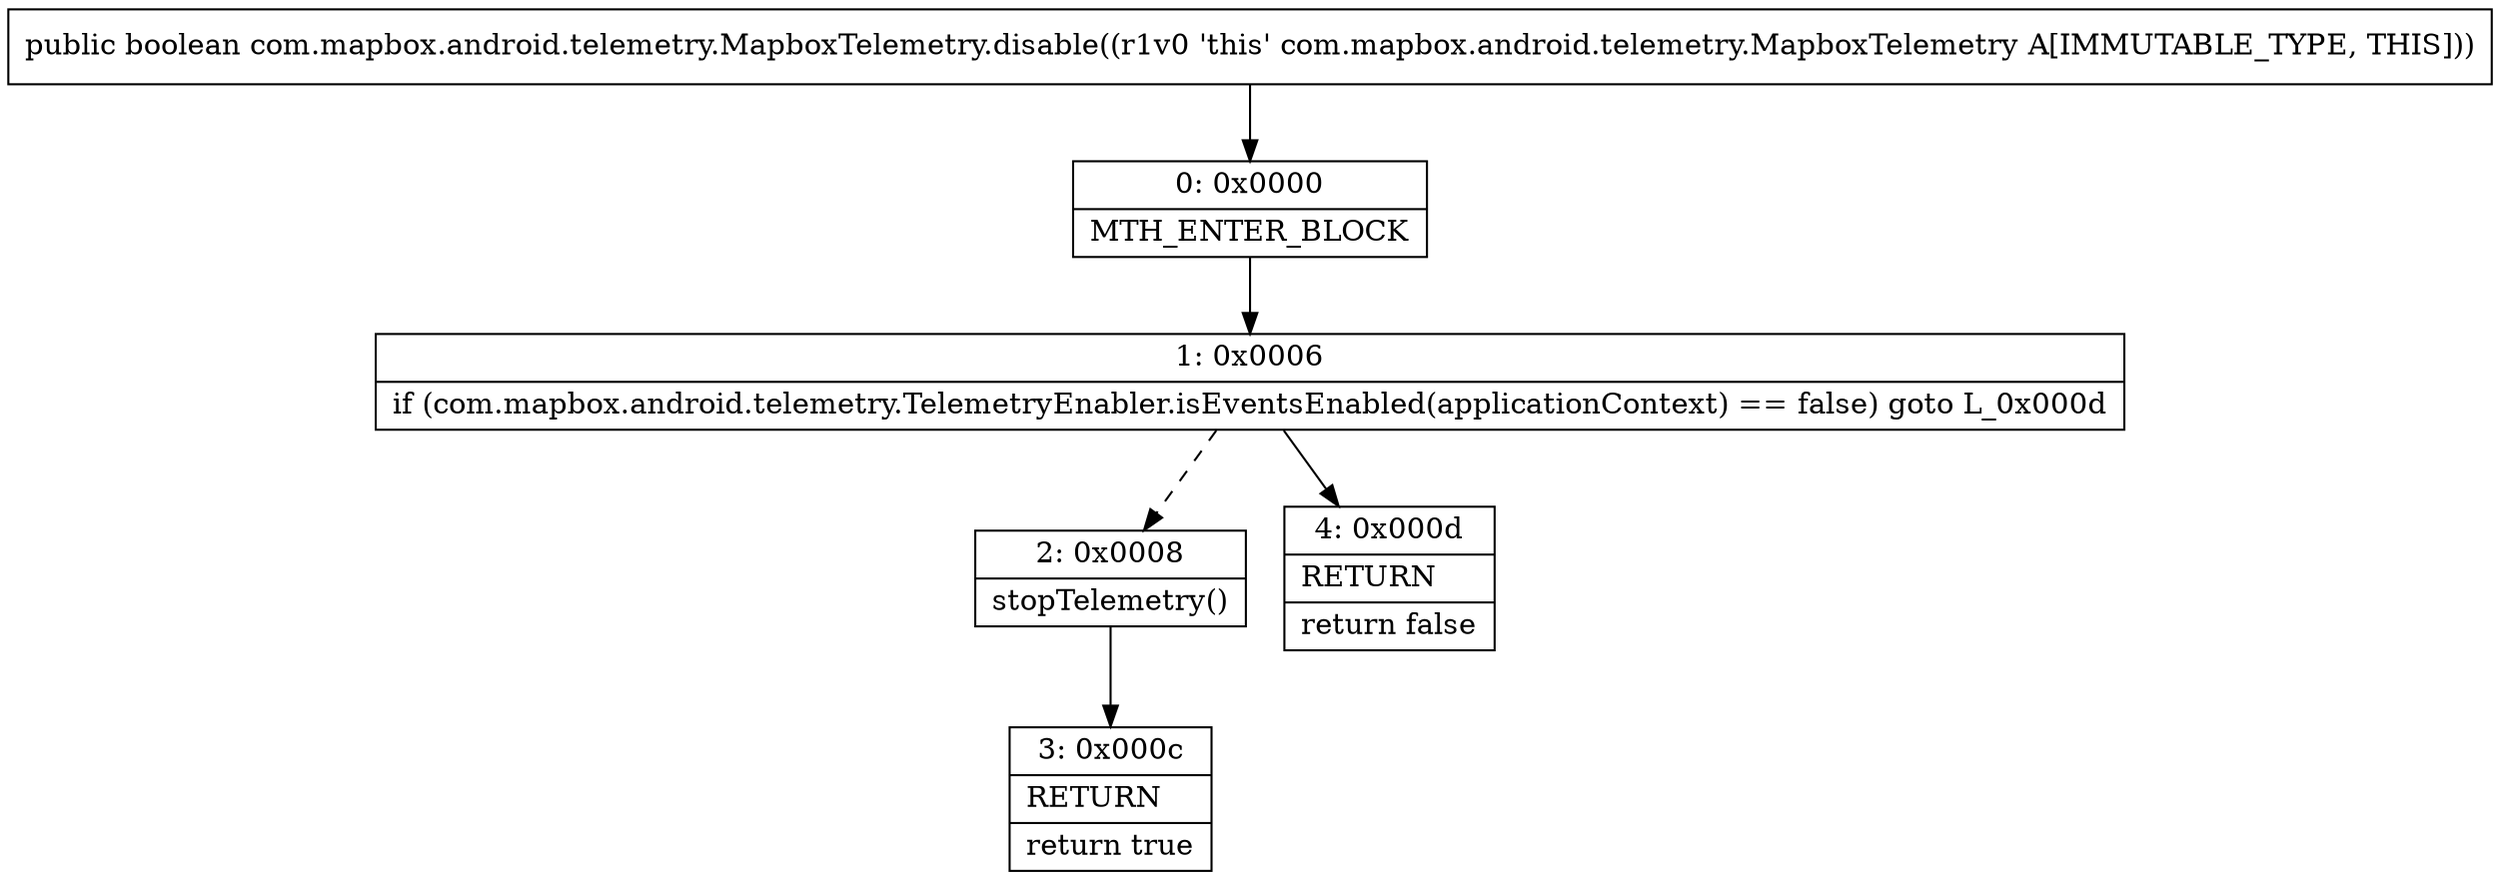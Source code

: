 digraph "CFG forcom.mapbox.android.telemetry.MapboxTelemetry.disable()Z" {
Node_0 [shape=record,label="{0\:\ 0x0000|MTH_ENTER_BLOCK\l}"];
Node_1 [shape=record,label="{1\:\ 0x0006|if (com.mapbox.android.telemetry.TelemetryEnabler.isEventsEnabled(applicationContext) == false) goto L_0x000d\l}"];
Node_2 [shape=record,label="{2\:\ 0x0008|stopTelemetry()\l}"];
Node_3 [shape=record,label="{3\:\ 0x000c|RETURN\l|return true\l}"];
Node_4 [shape=record,label="{4\:\ 0x000d|RETURN\l|return false\l}"];
MethodNode[shape=record,label="{public boolean com.mapbox.android.telemetry.MapboxTelemetry.disable((r1v0 'this' com.mapbox.android.telemetry.MapboxTelemetry A[IMMUTABLE_TYPE, THIS])) }"];
MethodNode -> Node_0;
Node_0 -> Node_1;
Node_1 -> Node_2[style=dashed];
Node_1 -> Node_4;
Node_2 -> Node_3;
}

